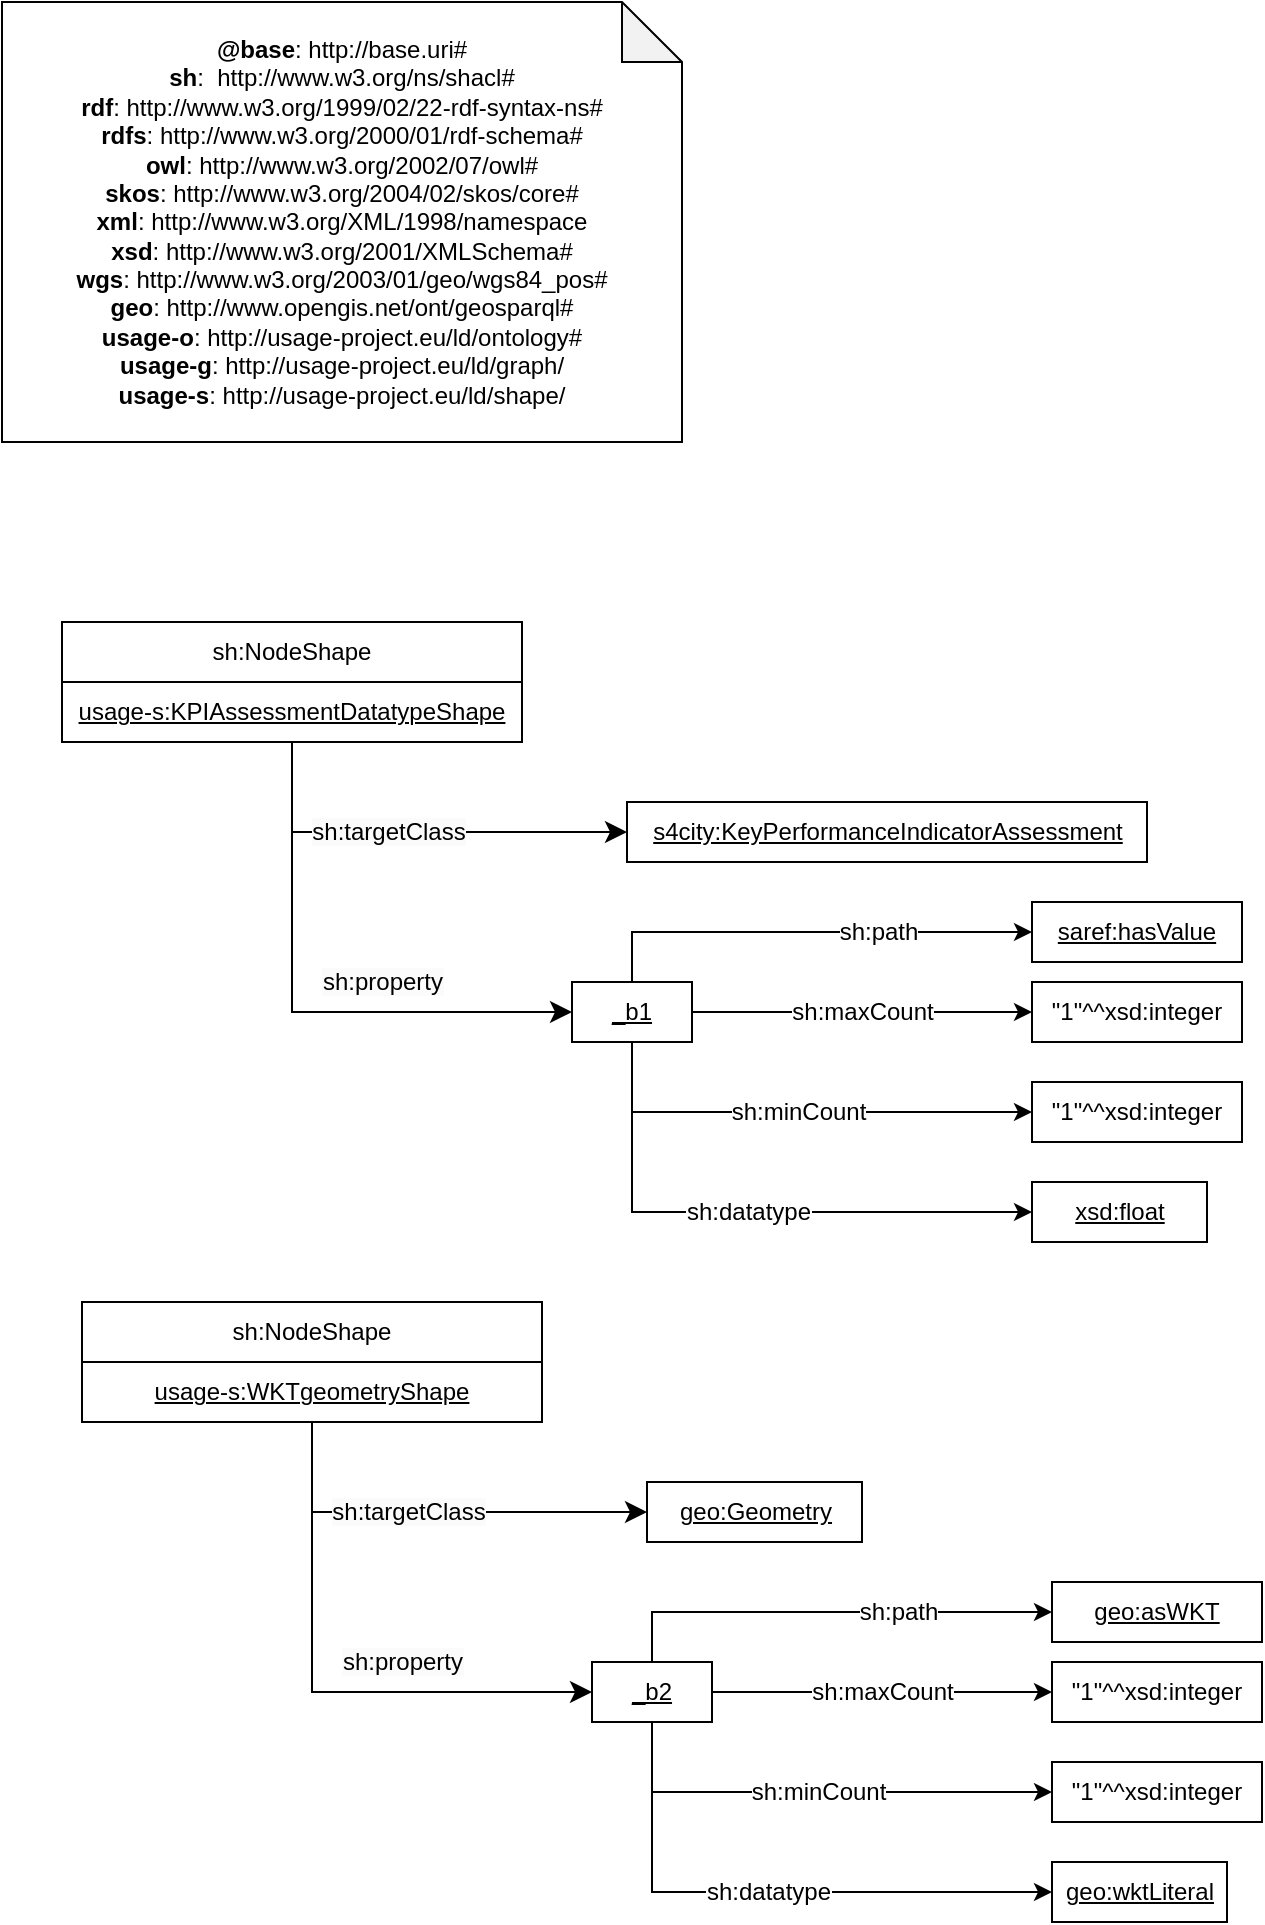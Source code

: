 <mxfile>
    <diagram id="Xxussv8ZQHDy4z-11eAJ" name="Page-1">
        <mxGraphModel dx="1272" dy="491" grid="1" gridSize="10" guides="1" tooltips="1" connect="1" arrows="1" fold="1" page="1" pageScale="1" pageWidth="850" pageHeight="1100" math="0" shadow="0">
            <root>
                <mxCell id="0"/>
                <mxCell id="1" parent="0"/>
                <mxCell id="2" value="&lt;div&gt;&lt;b&gt;@base&lt;/b&gt;: http://base.uri#&lt;/div&gt;&lt;div&gt;&lt;b style=&quot;border-color: var(--border-color); background-color: initial;&quot;&gt;sh&lt;/b&gt;&lt;span style=&quot;border-color: var(--border-color); background-color: initial;&quot;&gt;: &amp;nbsp;http://www.w3.org/ns/shacl#&lt;/span&gt;&lt;br&gt;&lt;/div&gt;&lt;div&gt;&lt;b style=&quot;background-color: initial;&quot;&gt;rdf&lt;/b&gt;&lt;span style=&quot;background-color: initial;&quot;&gt;: http://www.w3.org/1999/02/22-rdf-syntax-ns#&lt;/span&gt;&lt;br&gt;&lt;/div&gt;&lt;div&gt;&lt;div style=&quot;border-color: var(--border-color);&quot;&gt;&lt;b&gt;rdfs&lt;/b&gt;: http://www.w3.org/2000/01/rdf-schema#&lt;/div&gt;&lt;div style=&quot;border-color: var(--border-color);&quot;&gt;&lt;span style=&quot;background-color: initial;&quot;&gt;&lt;b&gt;owl&lt;/b&gt;: http://www.w3.org/2002/07/owl#&lt;/span&gt;&lt;br&gt;&lt;/div&gt;&lt;div style=&quot;border-color: var(--border-color);&quot;&gt;&lt;b&gt;skos&lt;/b&gt;: http://www.w3.org/2004/02/skos/core#&lt;/div&gt;&lt;div style=&quot;border-color: var(--border-color);&quot;&gt;&lt;b&gt;xml&lt;/b&gt;: http://www.w3.org/XML/1998/namespace&lt;/div&gt;&lt;div style=&quot;border-color: var(--border-color);&quot;&gt;&lt;b&gt;xsd&lt;/b&gt;: http://www.w3.org/2001/XMLSchema#&lt;/div&gt;&lt;div style=&quot;border-color: var(--border-color);&quot;&gt;&lt;span style=&quot;background-color: initial;&quot;&gt;&lt;b&gt;wgs&lt;/b&gt;: http://www.w3.org/2003/01/geo/wgs84_pos#&lt;/span&gt;&lt;br&gt;&lt;/div&gt;&lt;div style=&quot;border-color: var(--border-color);&quot;&gt;&lt;b style=&quot;background-color: initial;&quot;&gt;geo&lt;/b&gt;&lt;span style=&quot;background-color: initial;&quot;&gt;: http://www.opengis.net/ont/geosparql#&lt;/span&gt;&lt;br&gt;&lt;/div&gt;&lt;div style=&quot;border-color: var(--border-color);&quot;&gt;&lt;div style=&quot;border-color: var(--border-color);&quot;&gt;&lt;b style=&quot;border-color: var(--border-color);&quot;&gt;usage-o&lt;/b&gt;: http://usage-project.eu/ld/ontology#&lt;/div&gt;&lt;/div&gt;&lt;div style=&quot;border-color: var(--border-color);&quot;&gt;&lt;span style=&quot;background-color: initial;&quot;&gt;&lt;b&gt;usage-g&lt;/b&gt;: http://usage-project.eu/ld/graph/&lt;/span&gt;&lt;br&gt;&lt;/div&gt;&lt;/div&gt;&lt;div style=&quot;border-color: var(--border-color);&quot;&gt;&lt;b style=&quot;border-color: var(--border-color);&quot;&gt;usage-s&lt;/b&gt;: http://usage-project.eu/ld/shape/&lt;br&gt;&lt;/div&gt;" style="shape=note;whiteSpace=wrap;html=1;backgroundOutline=1;darkOpacity=0.05;" parent="1" vertex="1">
                    <mxGeometry x="20" y="20" width="340" height="220" as="geometry"/>
                </mxCell>
                <mxCell id="3" value="&lt;div style=&quot;line-height: 19px;&quot;&gt;sh:NodeShape&lt;/div&gt;" style="rounded=0;whiteSpace=wrap;html=1;snapToPoint=1;points=[[0.1,0],[0.2,0],[0.3,0],[0.4,0],[0.5,0],[0.6,0],[0.7,0],[0.8,0],[0.9,0],[0,0.1],[0,0.3],[0,0.5],[0,0.7],[0,0.9],[0.1,1],[0.2,1],[0.3,1],[0.4,1],[0.5,1],[0.6,1],[0.7,1],[0.8,1],[0.9,1],[1,0.1],[1,0.3],[1,0.5],[1,0.7],[1,0.9]];" parent="1" vertex="1">
                    <mxGeometry x="50" y="330" width="230" height="30" as="geometry"/>
                </mxCell>
                <mxCell id="4" value="&lt;u&gt;usage-s:KPIAssessmentDatatypeShape&lt;/u&gt;" style="rounded=0;whiteSpace=wrap;html=1;snapToPoint=1;points=[[0.1,0],[0.2,0],[0.3,0],[0.4,0],[0.5,0],[0.6,0],[0.7,0],[0.8,0],[0.9,0],[0,0.1],[0,0.3],[0,0.5],[0,0.7],[0,0.9],[0.1,1],[0.2,1],[0.3,1],[0.4,1],[0.5,1],[0.6,1],[0.7,1],[0.8,1],[0.9,1],[1,0.1],[1,0.3],[1,0.5],[1,0.7],[1,0.9]];" parent="1" vertex="1">
                    <mxGeometry x="50" y="360" width="230" height="30" as="geometry"/>
                </mxCell>
                <mxCell id="5" value="" style="endArrow=classic;html=1;exitX=0.5;exitY=1;exitDx=0;exitDy=0;entryX=0;entryY=0.5;entryDx=0;entryDy=0;endSize=8;edgeStyle=orthogonalEdgeStyle;rounded=0;" parent="1" source="4" target="119" edge="1">
                    <mxGeometry width="50" height="50" relative="1" as="geometry">
                        <mxPoint x="193.0" y="495" as="sourcePoint"/>
                        <mxPoint x="315" y="405.0" as="targetPoint"/>
                    </mxGeometry>
                </mxCell>
                <mxCell id="6" value="&lt;span style=&quot;background-color: rgb(251, 251, 251);&quot;&gt;sh:targetClass&lt;/span&gt;" style="text;html=1;align=center;verticalAlign=middle;resizable=0;points=[];labelBackgroundColor=#ffffff;" parent="5" vertex="1" connectable="0">
                    <mxGeometry x="-0.127" relative="1" as="geometry">
                        <mxPoint as="offset"/>
                    </mxGeometry>
                </mxCell>
                <mxCell id="12" value="" style="endArrow=classic;html=1;exitX=0.5;exitY=1;exitDx=0;exitDy=0;endSize=8;rounded=0;entryX=0;entryY=0.5;entryDx=0;entryDy=0;edgeStyle=orthogonalEdgeStyle;" parent="1" source="4" target="15" edge="1">
                    <mxGeometry width="50" height="50" relative="1" as="geometry">
                        <mxPoint x="155" y="490" as="sourcePoint"/>
                        <mxPoint x="285" y="460" as="targetPoint"/>
                    </mxGeometry>
                </mxCell>
                <mxCell id="13" value="&lt;span style=&quot;background-color: rgb(251, 251, 251);&quot;&gt;sh:property&lt;/span&gt;" style="text;html=1;align=center;verticalAlign=middle;resizable=0;points=[];labelBackgroundColor=#ffffff;" parent="12" vertex="1" connectable="0">
                    <mxGeometry x="-0.127" relative="1" as="geometry">
                        <mxPoint x="45" as="offset"/>
                    </mxGeometry>
                </mxCell>
                <mxCell id="15" value="_b1" style="rounded=0;whiteSpace=wrap;html=1;snapToPoint=1;points=[[0.1,0],[0.2,0],[0.3,0],[0.4,0],[0.5,0],[0.6,0],[0.7,0],[0.8,0],[0.9,0],[0,0.1],[0,0.3],[0,0.5],[0,0.7],[0,0.9],[0.1,1],[0.2,1],[0.3,1],[0.4,1],[0.5,1],[0.6,1],[0.7,1],[0.8,1],[0.9,1],[1,0.1],[1,0.3],[1,0.5],[1,0.7],[1,0.9]];fontStyle=4" parent="1" vertex="1">
                    <mxGeometry x="305" y="510.0" width="60" height="30" as="geometry"/>
                </mxCell>
                <mxCell id="16" value="sh:path" style="edgeStyle=orthogonalEdgeStyle;rounded=0;orthogonalLoop=1;jettySize=auto;html=1;fontSize=12;entryX=0;entryY=0.5;entryDx=0;entryDy=0;" parent="1" source="15" target="122" edge="1">
                    <mxGeometry x="0.311" relative="1" as="geometry">
                        <mxPoint x="405" y="524.5" as="sourcePoint"/>
                        <mxPoint x="455" y="485" as="targetPoint"/>
                        <Array as="points">
                            <mxPoint x="335" y="485"/>
                        </Array>
                        <mxPoint as="offset"/>
                    </mxGeometry>
                </mxCell>
                <mxCell id="18" value="sh:maxCount" style="rounded=0;orthogonalLoop=1;jettySize=auto;html=1;fontSize=12;entryX=0;entryY=0.5;entryDx=0;entryDy=0;" parent="1" source="15" target="120" edge="1">
                    <mxGeometry relative="1" as="geometry">
                        <mxPoint x="365" y="565.0" as="sourcePoint"/>
                        <mxPoint x="535" y="525.333" as="targetPoint"/>
                        <mxPoint as="offset"/>
                    </mxGeometry>
                </mxCell>
                <mxCell id="20" value="sh:minCount" style="rounded=0;orthogonalLoop=1;jettySize=auto;html=1;fontSize=12;exitX=0.5;exitY=1;exitDx=0;exitDy=0;edgeStyle=orthogonalEdgeStyle;entryX=0;entryY=0.5;entryDx=0;entryDy=0;" parent="1" source="15" target="126" edge="1">
                    <mxGeometry relative="1" as="geometry">
                        <mxPoint x="335.001" y="575" as="sourcePoint"/>
                        <mxPoint x="535" y="575" as="targetPoint"/>
                        <Array as="points">
                            <mxPoint x="335" y="575"/>
                        </Array>
                    </mxGeometry>
                </mxCell>
                <mxCell id="119" value="&lt;div style=&quot;line-height: 19px;&quot;&gt;&lt;div style=&quot;line-height: 19px;&quot;&gt;s4city:KeyPerformanceIndicatorAssessment&lt;/div&gt;&lt;/div&gt;" style="rounded=0;whiteSpace=wrap;html=1;snapToPoint=1;points=[[0.1,0],[0.2,0],[0.3,0],[0.4,0],[0.5,0],[0.6,0],[0.7,0],[0.8,0],[0.9,0],[0,0.1],[0,0.3],[0,0.5],[0,0.7],[0,0.9],[0.1,1],[0.2,1],[0.3,1],[0.4,1],[0.5,1],[0.6,1],[0.7,1],[0.8,1],[0.9,1],[1,0.1],[1,0.3],[1,0.5],[1,0.7],[1,0.9]];fontStyle=4" parent="1" vertex="1">
                    <mxGeometry x="332.5" y="420" width="260" height="30" as="geometry"/>
                </mxCell>
                <mxCell id="120" value="&quot;1&quot;^^xsd:integer" style="rounded=0;whiteSpace=wrap;html=1;snapToPoint=1;" parent="1" vertex="1">
                    <mxGeometry x="535" y="510" width="105" height="30" as="geometry"/>
                </mxCell>
                <mxCell id="122" value="&lt;div style=&quot;line-height: 19px;&quot;&gt;&lt;div style=&quot;line-height: 19px;&quot;&gt;saref:hasValue&lt;/div&gt;&lt;/div&gt;" style="rounded=0;whiteSpace=wrap;html=1;snapToPoint=1;points=[[0.1,0],[0.2,0],[0.3,0],[0.4,0],[0.5,0],[0.6,0],[0.7,0],[0.8,0],[0.9,0],[0,0.1],[0,0.3],[0,0.5],[0,0.7],[0,0.9],[0.1,1],[0.2,1],[0.3,1],[0.4,1],[0.5,1],[0.6,1],[0.7,1],[0.8,1],[0.9,1],[1,0.1],[1,0.3],[1,0.5],[1,0.7],[1,0.9]];fontStyle=4" parent="1" vertex="1">
                    <mxGeometry x="535" y="470" width="105" height="30" as="geometry"/>
                </mxCell>
                <mxCell id="124" value="sh:datatype" style="rounded=0;orthogonalLoop=1;jettySize=auto;html=1;fontSize=12;exitX=0.5;exitY=1;exitDx=0;exitDy=0;entryX=0;entryY=0.5;entryDx=0;entryDy=0;edgeStyle=orthogonalEdgeStyle;" parent="1" source="15" target="125" edge="1">
                    <mxGeometry relative="1" as="geometry">
                        <mxPoint x="345.0" y="550.0" as="sourcePoint"/>
                        <mxPoint x="545" y="585" as="targetPoint"/>
                    </mxGeometry>
                </mxCell>
                <mxCell id="125" value="&lt;div style=&quot;line-height: 19px;&quot;&gt;&lt;div style=&quot;line-height: 19px;&quot;&gt;xsd:float&lt;/div&gt;&lt;/div&gt;" style="rounded=0;whiteSpace=wrap;html=1;snapToPoint=1;points=[[0.1,0],[0.2,0],[0.3,0],[0.4,0],[0.5,0],[0.6,0],[0.7,0],[0.8,0],[0.9,0],[0,0.1],[0,0.3],[0,0.5],[0,0.7],[0,0.9],[0.1,1],[0.2,1],[0.3,1],[0.4,1],[0.5,1],[0.6,1],[0.7,1],[0.8,1],[0.9,1],[1,0.1],[1,0.3],[1,0.5],[1,0.7],[1,0.9]];fontStyle=4" parent="1" vertex="1">
                    <mxGeometry x="535" y="610" width="87.5" height="30" as="geometry"/>
                </mxCell>
                <mxCell id="126" value="&quot;1&quot;^^xsd:integer" style="rounded=0;whiteSpace=wrap;html=1;snapToPoint=1;" parent="1" vertex="1">
                    <mxGeometry x="535" y="560" width="105" height="30" as="geometry"/>
                </mxCell>
                <mxCell id="127" value="&lt;div style=&quot;line-height: 19px;&quot;&gt;sh:NodeShape&lt;/div&gt;" style="rounded=0;whiteSpace=wrap;html=1;snapToPoint=1;points=[[0.1,0],[0.2,0],[0.3,0],[0.4,0],[0.5,0],[0.6,0],[0.7,0],[0.8,0],[0.9,0],[0,0.1],[0,0.3],[0,0.5],[0,0.7],[0,0.9],[0.1,1],[0.2,1],[0.3,1],[0.4,1],[0.5,1],[0.6,1],[0.7,1],[0.8,1],[0.9,1],[1,0.1],[1,0.3],[1,0.5],[1,0.7],[1,0.9]];" vertex="1" parent="1">
                    <mxGeometry x="60" y="670" width="230" height="30" as="geometry"/>
                </mxCell>
                <mxCell id="128" value="&lt;u&gt;usage-s:WKTgeometryShape&lt;/u&gt;" style="rounded=0;whiteSpace=wrap;html=1;snapToPoint=1;points=[[0.1,0],[0.2,0],[0.3,0],[0.4,0],[0.5,0],[0.6,0],[0.7,0],[0.8,0],[0.9,0],[0,0.1],[0,0.3],[0,0.5],[0,0.7],[0,0.9],[0.1,1],[0.2,1],[0.3,1],[0.4,1],[0.5,1],[0.6,1],[0.7,1],[0.8,1],[0.9,1],[1,0.1],[1,0.3],[1,0.5],[1,0.7],[1,0.9]];" vertex="1" parent="1">
                    <mxGeometry x="60" y="700" width="230" height="30" as="geometry"/>
                </mxCell>
                <mxCell id="129" value="" style="endArrow=classic;html=1;exitX=0.5;exitY=1;exitDx=0;exitDy=0;entryX=0;entryY=0.5;entryDx=0;entryDy=0;endSize=8;edgeStyle=orthogonalEdgeStyle;rounded=0;" edge="1" source="128" target="137" parent="1">
                    <mxGeometry width="50" height="50" relative="1" as="geometry">
                        <mxPoint x="203.0" y="835" as="sourcePoint"/>
                        <mxPoint x="325" y="745.0" as="targetPoint"/>
                    </mxGeometry>
                </mxCell>
                <mxCell id="130" value="&lt;span style=&quot;background-color: rgb(251, 251, 251);&quot;&gt;sh:targetClass&lt;/span&gt;" style="text;html=1;align=center;verticalAlign=middle;resizable=0;points=[];labelBackgroundColor=#ffffff;" vertex="1" connectable="0" parent="129">
                    <mxGeometry x="-0.127" relative="1" as="geometry">
                        <mxPoint as="offset"/>
                    </mxGeometry>
                </mxCell>
                <mxCell id="131" value="" style="endArrow=classic;html=1;exitX=0.5;exitY=1;exitDx=0;exitDy=0;endSize=8;rounded=0;entryX=0;entryY=0.5;entryDx=0;entryDy=0;edgeStyle=orthogonalEdgeStyle;" edge="1" source="128" target="133" parent="1">
                    <mxGeometry width="50" height="50" relative="1" as="geometry">
                        <mxPoint x="165" y="830" as="sourcePoint"/>
                        <mxPoint x="295" y="800" as="targetPoint"/>
                    </mxGeometry>
                </mxCell>
                <mxCell id="132" value="&lt;span style=&quot;background-color: rgb(251, 251, 251);&quot;&gt;sh:property&lt;/span&gt;" style="text;html=1;align=center;verticalAlign=middle;resizable=0;points=[];labelBackgroundColor=#ffffff;" vertex="1" connectable="0" parent="131">
                    <mxGeometry x="-0.127" relative="1" as="geometry">
                        <mxPoint x="45" as="offset"/>
                    </mxGeometry>
                </mxCell>
                <mxCell id="133" value="_b2" style="rounded=0;whiteSpace=wrap;html=1;snapToPoint=1;points=[[0.1,0],[0.2,0],[0.3,0],[0.4,0],[0.5,0],[0.6,0],[0.7,0],[0.8,0],[0.9,0],[0,0.1],[0,0.3],[0,0.5],[0,0.7],[0,0.9],[0.1,1],[0.2,1],[0.3,1],[0.4,1],[0.5,1],[0.6,1],[0.7,1],[0.8,1],[0.9,1],[1,0.1],[1,0.3],[1,0.5],[1,0.7],[1,0.9]];fontStyle=4" vertex="1" parent="1">
                    <mxGeometry x="315" y="850.0" width="60" height="30" as="geometry"/>
                </mxCell>
                <mxCell id="134" value="sh:path" style="edgeStyle=orthogonalEdgeStyle;rounded=0;orthogonalLoop=1;jettySize=auto;html=1;fontSize=12;entryX=0;entryY=0.5;entryDx=0;entryDy=0;" edge="1" source="133" target="139" parent="1">
                    <mxGeometry x="0.311" relative="1" as="geometry">
                        <mxPoint x="415" y="864.5" as="sourcePoint"/>
                        <mxPoint x="465" y="825" as="targetPoint"/>
                        <Array as="points">
                            <mxPoint x="345" y="825"/>
                        </Array>
                        <mxPoint as="offset"/>
                    </mxGeometry>
                </mxCell>
                <mxCell id="135" value="sh:maxCount" style="rounded=0;orthogonalLoop=1;jettySize=auto;html=1;fontSize=12;entryX=0;entryY=0.5;entryDx=0;entryDy=0;" edge="1" source="133" target="138" parent="1">
                    <mxGeometry relative="1" as="geometry">
                        <mxPoint x="375" y="905.0" as="sourcePoint"/>
                        <mxPoint x="545" y="865.333" as="targetPoint"/>
                        <mxPoint as="offset"/>
                    </mxGeometry>
                </mxCell>
                <mxCell id="136" value="sh:minCount" style="rounded=0;orthogonalLoop=1;jettySize=auto;html=1;fontSize=12;exitX=0.5;exitY=1;exitDx=0;exitDy=0;edgeStyle=orthogonalEdgeStyle;entryX=0;entryY=0.5;entryDx=0;entryDy=0;" edge="1" source="133" target="142" parent="1">
                    <mxGeometry relative="1" as="geometry">
                        <mxPoint x="345.001" y="915" as="sourcePoint"/>
                        <mxPoint x="545" y="915" as="targetPoint"/>
                        <Array as="points">
                            <mxPoint x="345" y="915"/>
                        </Array>
                    </mxGeometry>
                </mxCell>
                <mxCell id="137" value="&lt;div style=&quot;line-height: 19px;&quot;&gt;&lt;div style=&quot;line-height: 19px;&quot;&gt;geo:Geometry&lt;/div&gt;&lt;/div&gt;" style="rounded=0;whiteSpace=wrap;html=1;snapToPoint=1;points=[[0.1,0],[0.2,0],[0.3,0],[0.4,0],[0.5,0],[0.6,0],[0.7,0],[0.8,0],[0.9,0],[0,0.1],[0,0.3],[0,0.5],[0,0.7],[0,0.9],[0.1,1],[0.2,1],[0.3,1],[0.4,1],[0.5,1],[0.6,1],[0.7,1],[0.8,1],[0.9,1],[1,0.1],[1,0.3],[1,0.5],[1,0.7],[1,0.9]];fontStyle=4" vertex="1" parent="1">
                    <mxGeometry x="342.5" y="760" width="107.5" height="30" as="geometry"/>
                </mxCell>
                <mxCell id="138" value="&quot;1&quot;^^xsd:integer" style="rounded=0;whiteSpace=wrap;html=1;snapToPoint=1;" vertex="1" parent="1">
                    <mxGeometry x="545" y="850" width="105" height="30" as="geometry"/>
                </mxCell>
                <mxCell id="139" value="&lt;div style=&quot;line-height: 19px;&quot;&gt;&lt;div style=&quot;line-height: 19px;&quot;&gt;geo:asWKT&lt;/div&gt;&lt;/div&gt;" style="rounded=0;whiteSpace=wrap;html=1;snapToPoint=1;points=[[0.1,0],[0.2,0],[0.3,0],[0.4,0],[0.5,0],[0.6,0],[0.7,0],[0.8,0],[0.9,0],[0,0.1],[0,0.3],[0,0.5],[0,0.7],[0,0.9],[0.1,1],[0.2,1],[0.3,1],[0.4,1],[0.5,1],[0.6,1],[0.7,1],[0.8,1],[0.9,1],[1,0.1],[1,0.3],[1,0.5],[1,0.7],[1,0.9]];fontStyle=4" vertex="1" parent="1">
                    <mxGeometry x="545" y="810" width="105" height="30" as="geometry"/>
                </mxCell>
                <mxCell id="140" value="sh:datatype" style="rounded=0;orthogonalLoop=1;jettySize=auto;html=1;fontSize=12;exitX=0.5;exitY=1;exitDx=0;exitDy=0;entryX=0;entryY=0.5;entryDx=0;entryDy=0;edgeStyle=orthogonalEdgeStyle;" edge="1" source="133" target="141" parent="1">
                    <mxGeometry relative="1" as="geometry">
                        <mxPoint x="355.0" y="890.0" as="sourcePoint"/>
                        <mxPoint x="555" y="925" as="targetPoint"/>
                    </mxGeometry>
                </mxCell>
                <mxCell id="141" value="&lt;div style=&quot;line-height: 19px;&quot;&gt;&lt;div style=&quot;line-height: 19px;&quot;&gt;geo:wktLiteral&lt;/div&gt;&lt;/div&gt;" style="rounded=0;whiteSpace=wrap;html=1;snapToPoint=1;points=[[0.1,0],[0.2,0],[0.3,0],[0.4,0],[0.5,0],[0.6,0],[0.7,0],[0.8,0],[0.9,0],[0,0.1],[0,0.3],[0,0.5],[0,0.7],[0,0.9],[0.1,1],[0.2,1],[0.3,1],[0.4,1],[0.5,1],[0.6,1],[0.7,1],[0.8,1],[0.9,1],[1,0.1],[1,0.3],[1,0.5],[1,0.7],[1,0.9]];fontStyle=4" vertex="1" parent="1">
                    <mxGeometry x="545" y="950" width="87.5" height="30" as="geometry"/>
                </mxCell>
                <mxCell id="142" value="&quot;1&quot;^^xsd:integer" style="rounded=0;whiteSpace=wrap;html=1;snapToPoint=1;" vertex="1" parent="1">
                    <mxGeometry x="545" y="900" width="105" height="30" as="geometry"/>
                </mxCell>
            </root>
        </mxGraphModel>
    </diagram>
</mxfile>